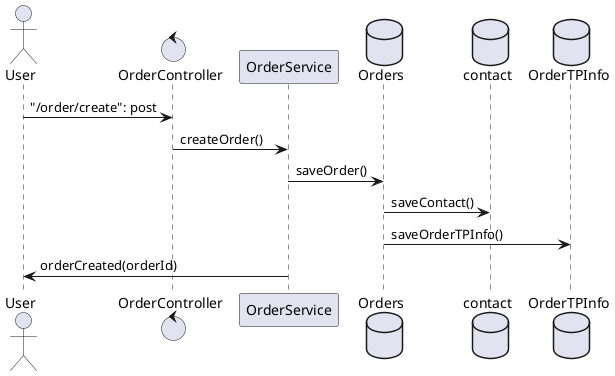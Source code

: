 @startuml
actor User
control OrderController
participant OrderService
database Orders
database contact
database OrderTPInfo

User -> OrderController: "/order/create": post
OrderController -> OrderService: createOrder()
OrderService -> Orders: saveOrder()
Orders -> contact: saveContact()
Orders -> OrderTPInfo: saveOrderTPInfo()
OrderService -> User: orderCreated(orderId)

@enduml